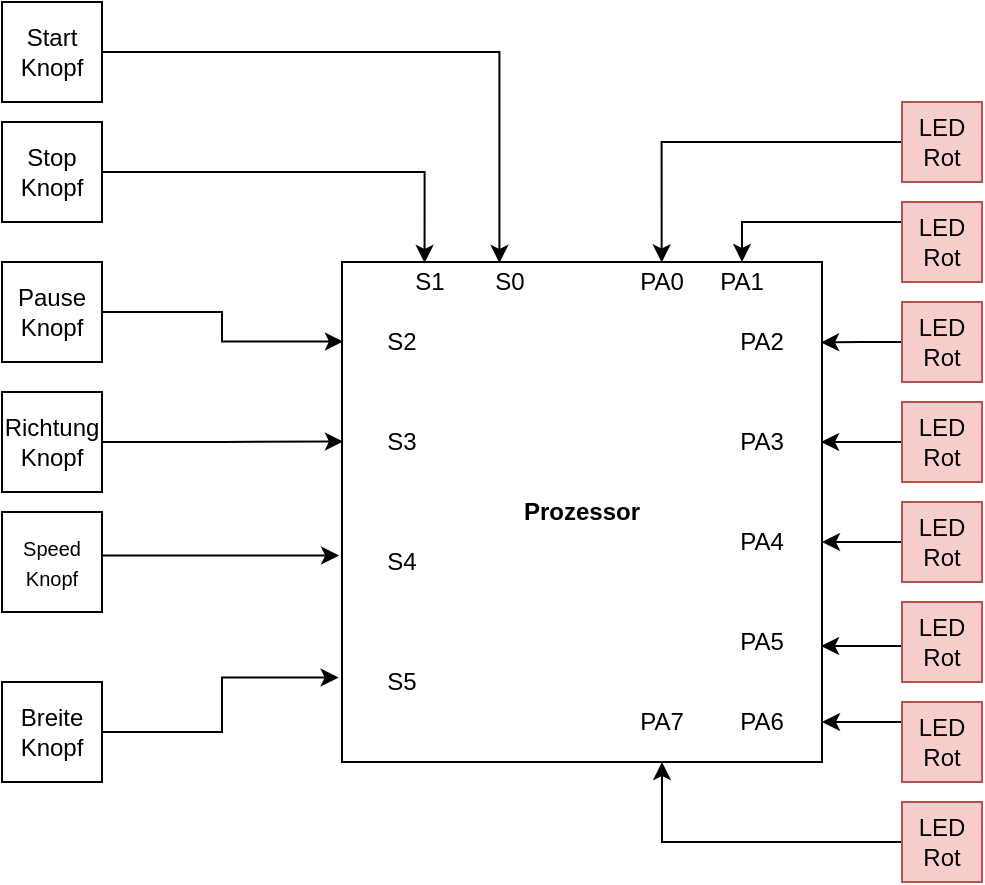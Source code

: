 <mxfile version="14.6.13" type="device" pages="2"><diagram id="KutM4JY5b0hidwkV_uqs" name="Page-1"><mxGraphModel dx="6384" dy="822" grid="1" gridSize="10" guides="1" tooltips="1" connect="1" arrows="1" fold="1" page="1" pageScale="1" pageWidth="827" pageHeight="1169" math="0" shadow="0"><root><mxCell id="0"/><mxCell id="1" parent="0"/><mxCell id="qyQSQYjlqdKTpk8VaKa--2" value="&lt;b&gt;Prozessor&lt;/b&gt;" style="rounded=0;whiteSpace=wrap;html=1;" parent="1" vertex="1"><mxGeometry x="-4670" y="160" width="240" height="250" as="geometry"/></mxCell><mxCell id="qyQSQYjlqdKTpk8VaKa--65" style="edgeStyle=orthogonalEdgeStyle;rounded=0;orthogonalLoop=1;jettySize=auto;html=1;exitX=0;exitY=0.5;exitDx=0;exitDy=0;entryX=0.666;entryY=0.001;entryDx=0;entryDy=0;entryPerimeter=0;" parent="1" source="qyQSQYjlqdKTpk8VaKa--8" target="qyQSQYjlqdKTpk8VaKa--2" edge="1"><mxGeometry relative="1" as="geometry"/></mxCell><mxCell id="qyQSQYjlqdKTpk8VaKa--8" value="LED Rot" style="whiteSpace=wrap;html=1;aspect=fixed;fillColor=#f8cecc;strokeColor=#b85450;" parent="1" vertex="1"><mxGeometry x="-4390" y="80" width="40" height="40" as="geometry"/></mxCell><mxCell id="qyQSQYjlqdKTpk8VaKa--66" style="edgeStyle=orthogonalEdgeStyle;rounded=0;orthogonalLoop=1;jettySize=auto;html=1;exitX=0;exitY=0.25;exitDx=0;exitDy=0;" parent="1" source="qyQSQYjlqdKTpk8VaKa--36" edge="1"><mxGeometry relative="1" as="geometry"><mxPoint x="-4470" y="160" as="targetPoint"/><Array as="points"><mxPoint x="-4470" y="140"/></Array></mxGeometry></mxCell><mxCell id="qyQSQYjlqdKTpk8VaKa--36" value="LED Rot" style="whiteSpace=wrap;html=1;aspect=fixed;fillColor=#f8cecc;strokeColor=#b85450;" parent="1" vertex="1"><mxGeometry x="-4390" y="130" width="40" height="40" as="geometry"/></mxCell><mxCell id="qyQSQYjlqdKTpk8VaKa--74" style="edgeStyle=orthogonalEdgeStyle;rounded=0;orthogonalLoop=1;jettySize=auto;html=1;exitX=0;exitY=0.5;exitDx=0;exitDy=0;entryX=0.998;entryY=0.161;entryDx=0;entryDy=0;entryPerimeter=0;" parent="1" source="qyQSQYjlqdKTpk8VaKa--37" target="qyQSQYjlqdKTpk8VaKa--2" edge="1"><mxGeometry relative="1" as="geometry"><mxPoint x="-4429" y="200" as="targetPoint"/></mxGeometry></mxCell><mxCell id="qyQSQYjlqdKTpk8VaKa--37" value="LED Rot" style="whiteSpace=wrap;html=1;aspect=fixed;fillColor=#f8cecc;strokeColor=#b85450;" parent="1" vertex="1"><mxGeometry x="-4390" y="180" width="40" height="40" as="geometry"/></mxCell><mxCell id="qyQSQYjlqdKTpk8VaKa--76" style="edgeStyle=orthogonalEdgeStyle;rounded=0;orthogonalLoop=1;jettySize=auto;html=1;exitX=0;exitY=0.5;exitDx=0;exitDy=0;entryX=0.998;entryY=0.36;entryDx=0;entryDy=0;entryPerimeter=0;" parent="1" source="qyQSQYjlqdKTpk8VaKa--38" target="qyQSQYjlqdKTpk8VaKa--2" edge="1"><mxGeometry relative="1" as="geometry"/></mxCell><mxCell id="qyQSQYjlqdKTpk8VaKa--38" value="LED Rot" style="whiteSpace=wrap;html=1;aspect=fixed;fillColor=#f8cecc;strokeColor=#b85450;" parent="1" vertex="1"><mxGeometry x="-4390" y="230" width="40" height="40" as="geometry"/></mxCell><mxCell id="qyQSQYjlqdKTpk8VaKa--85" style="edgeStyle=orthogonalEdgeStyle;rounded=0;orthogonalLoop=1;jettySize=auto;html=1;" parent="1" source="qyQSQYjlqdKTpk8VaKa--39" target="qyQSQYjlqdKTpk8VaKa--2" edge="1"><mxGeometry relative="1" as="geometry"><Array as="points"><mxPoint x="-4510" y="450"/></Array></mxGeometry></mxCell><mxCell id="qyQSQYjlqdKTpk8VaKa--39" value="LED Rot" style="whiteSpace=wrap;html=1;aspect=fixed;fillColor=#f8cecc;strokeColor=#b85450;" parent="1" vertex="1"><mxGeometry x="-4390" y="430" width="40" height="40" as="geometry"/></mxCell><mxCell id="qyQSQYjlqdKTpk8VaKa--81" value="" style="edgeStyle=orthogonalEdgeStyle;rounded=0;orthogonalLoop=1;jettySize=auto;html=1;" parent="1" source="qyQSQYjlqdKTpk8VaKa--40" target="qyQSQYjlqdKTpk8VaKa--2" edge="1"><mxGeometry relative="1" as="geometry"><Array as="points"><mxPoint x="-4410" y="390"/><mxPoint x="-4410" y="390"/></Array></mxGeometry></mxCell><mxCell id="qyQSQYjlqdKTpk8VaKa--40" value="LED Rot" style="whiteSpace=wrap;html=1;aspect=fixed;fillColor=#f8cecc;strokeColor=#b85450;" parent="1" vertex="1"><mxGeometry x="-4390" y="380" width="40" height="40" as="geometry"/></mxCell><mxCell id="qyQSQYjlqdKTpk8VaKa--80" style="edgeStyle=orthogonalEdgeStyle;rounded=0;orthogonalLoop=1;jettySize=auto;html=1;exitX=0;exitY=0.5;exitDx=0;exitDy=0;entryX=1;entryY=0.56;entryDx=0;entryDy=0;entryPerimeter=0;" parent="1" source="qyQSQYjlqdKTpk8VaKa--41" target="qyQSQYjlqdKTpk8VaKa--2" edge="1"><mxGeometry relative="1" as="geometry"/></mxCell><mxCell id="qyQSQYjlqdKTpk8VaKa--41" value="LED Rot" style="whiteSpace=wrap;html=1;aspect=fixed;fillColor=#f8cecc;strokeColor=#b85450;" parent="1" vertex="1"><mxGeometry x="-4390" y="280" width="40" height="40" as="geometry"/></mxCell><mxCell id="qyQSQYjlqdKTpk8VaKa--79" style="edgeStyle=orthogonalEdgeStyle;rounded=0;orthogonalLoop=1;jettySize=auto;html=1;exitX=0;exitY=0.5;exitDx=0;exitDy=0;entryX=0.998;entryY=0.768;entryDx=0;entryDy=0;entryPerimeter=0;" parent="1" source="qyQSQYjlqdKTpk8VaKa--42" target="qyQSQYjlqdKTpk8VaKa--2" edge="1"><mxGeometry relative="1" as="geometry"><Array as="points"><mxPoint x="-4390" y="352"/></Array></mxGeometry></mxCell><mxCell id="qyQSQYjlqdKTpk8VaKa--42" value="LED Rot" style="whiteSpace=wrap;html=1;aspect=fixed;fillColor=#f8cecc;strokeColor=#b85450;" parent="1" vertex="1"><mxGeometry x="-4390" y="330" width="40" height="40" as="geometry"/></mxCell><mxCell id="qyQSQYjlqdKTpk8VaKa--68" style="edgeStyle=orthogonalEdgeStyle;rounded=0;orthogonalLoop=1;jettySize=auto;html=1;exitX=1;exitY=0.5;exitDx=0;exitDy=0;entryX=0.002;entryY=0.159;entryDx=0;entryDy=0;entryPerimeter=0;" parent="1" source="qyQSQYjlqdKTpk8VaKa--45" target="qyQSQYjlqdKTpk8VaKa--2" edge="1"><mxGeometry relative="1" as="geometry"/></mxCell><mxCell id="qyQSQYjlqdKTpk8VaKa--45" value="Pause Knopf&lt;span style=&quot;color: rgba(0 , 0 , 0 , 0) ; font-family: monospace ; font-size: 0px&quot;&gt;%3CmxGraphModel%3E%3Croot%3E%3CmxCell%20id%3D%220%22%2F%3E%3CmxCell%20id%3D%221%22%20parent%3D%220%22%2F%3E%3CmxCell%20id%3D%222%22%20value%3D%22LED%20Rot%22%20style%3D%22whiteSpace%3Dwrap%3Bhtml%3D1%3Baspect%3Dfixed%3BfillColor%3D%23f8cecc%3BstrokeColor%3D%23b85450%3B%22%20vertex%3D%221%22%20parent%3D%221%22%3E%3CmxGeometry%20x%3D%22600%22%20y%3D%2280%22%20width%3D%2240%22%20height%3D%2240%22%20as%3D%22geometry%22%2F%3E%3C%2FmxCell%3E%3C%2Froot%3E%3C%2FmxGraphModel%3E&lt;/span&gt;&lt;span style=&quot;color: rgba(0 , 0 , 0 , 0) ; font-family: monospace ; font-size: 0px&quot;&gt;%3CmxGraphModel%3E%3Croot%3E%3CmxCell%20id%3D%220%22%2F%3E%3CmxCell%20id%3D%221%22%20parent%3D%220%22%2F%3E%3CmxCell%20id%3D%222%22%20value%3D%22LED%20Rot%22%20style%3D%22whiteSpace%3Dwrap%3Bhtml%3D1%3Baspect%3Dfixed%3BfillColor%3D%23f8cecc%3BstrokeColor%3D%23b85450%3B%22%20vertex%3D%221%22%20parent%3D%221%22%3E%3CmxGeometry%20x%3D%22600%22%20y%3D%2280%22%20width%3D%2240%22%20height%3D%2240%22%20as%3D%22geometry%22%2F%3E%3C%2FmxCell%3E%3C%2Froot%3E%3C%2FmxGraphModel%3E&lt;/span&gt;&lt;span style=&quot;color: rgba(0 , 0 , 0 , 0) ; font-family: monospace ; font-size: 0px&quot;&gt;%3CmxGraphModel%3E%3Croot%3E%3CmxCell%20id%3D%220%22%2F%3E%3CmxCell%20id%3D%221%22%20parent%3D%220%22%2F%3E%3CmxCell%20id%3D%222%22%20value%3D%22LED%20Rot%22%20style%3D%22whiteSpace%3Dwrap%3Bhtml%3D1%3Baspect%3Dfixed%3BfillColor%3D%23f8cecc%3BstrokeColor%3D%23b85450%3B%22%20vertex%3D%221%22%20parent%3D%221%22%3E%3CmxGeometry%20x%3D%22600%22%20y%3D%2280%22%20width%3D%2240%22%20height%3D%2240%22%20as%3D%22geometry%22%2F%3E%3C%2FmxCell%3E%3C%2Froot%3E%3C%2FmxGraphModel%3E&lt;/span&gt;" style="whiteSpace=wrap;html=1;aspect=fixed;" parent="1" vertex="1"><mxGeometry x="-4840" y="160" width="50" height="50" as="geometry"/></mxCell><mxCell id="qyQSQYjlqdKTpk8VaKa--67" style="edgeStyle=orthogonalEdgeStyle;rounded=0;orthogonalLoop=1;jettySize=auto;html=1;exitX=1;exitY=0.5;exitDx=0;exitDy=0;entryX=0.172;entryY=0.002;entryDx=0;entryDy=0;entryPerimeter=0;" parent="1" source="qyQSQYjlqdKTpk8VaKa--47" target="qyQSQYjlqdKTpk8VaKa--2" edge="1"><mxGeometry relative="1" as="geometry"><Array as="points"><mxPoint x="-4629" y="115"/></Array></mxGeometry></mxCell><mxCell id="qyQSQYjlqdKTpk8VaKa--47" value="Stop&lt;br&gt;Knopf&lt;span style=&quot;color: rgba(0 , 0 , 0 , 0) ; font-family: monospace ; font-size: 0px&quot;&gt;%3CmxGraphModel%3E%3Croot%3E%3CmxCell%20id%3D%220%22%2F%3E%3CmxCell%20id%3D%221%22%20parent%3D%220%22%2F%3E%3CmxCell%20id%3D%222%22%20value%3D%22LED%20Rot%22%20style%3D%22whiteSpace%3Dwrap%3Bhtml%3D1%3Baspect%3Dfixed%3BfillColor%3D%23f8cecc%3BstrokeColor%3D%23b85450%3B%22%20vertex%3D%221%22%20parent%3D%221%22%3E%3CmxGeometry%20x%3D%22600%22%20y%3D%2280%22%20width%3D%2240%22%20height%3D%2240%22%20as%3D%22geometry%22%2F%3E%3C%2FmxCell%3E%3C%2Froot%3E%3C%2FmxGraphModel%3E&lt;/span&gt;&lt;span style=&quot;color: rgba(0 , 0 , 0 , 0) ; font-family: monospace ; font-size: 0px&quot;&gt;%3CmxGraphModel%3E%3Croot%3E%3CmxCell%20id%3D%220%22%2F%3E%3CmxCell%20id%3D%221%22%20parent%3D%220%22%2F%3E%3CmxCell%20id%3D%222%22%20value%3D%22LED%20Rot%22%20style%3D%22whiteSpace%3Dwrap%3Bhtml%3D1%3Baspect%3Dfixed%3BfillColor%3D%23f8cecc%3BstrokeColor%3D%23b85450%3B%22%20vertex%3D%221%22%20parent%3D%221%22%3E%3CmxGeometry%20x%3D%22600%22%20y%3D%2280%22%20width%3D%2240%22%20height%3D%2240%22%20as%3D%22geometry%22%2F%3E%3C%2FmxCell%3E%3C%2Froot%3E%3C%2FmxGraphModel%3E&lt;/span&gt;&lt;span style=&quot;color: rgba(0 , 0 , 0 , 0) ; font-family: monospace ; font-size: 0px&quot;&gt;%3CmxGraphModel%3E%3Croot%3E%3CmxCell%20id%3D%220%22%2F%3E%3CmxCell%20id%3D%221%22%20parent%3D%220%22%2F%3E%3CmxCell%20id%3D%222%22%20value%3D%22LED%20Rot%22%20style%3D%22whiteSpace%3Dwrap%3Bhtml%3D1%3Baspect%3Dfixed%3BfillColor%3D%23f8cecc%3BstrokeColor%3D%23b85450%3B%22%20vertex%3D%221%22%20parent%3D%221%22%3E%3CmxGeometry%20x%3D%22600%22%20y%3D%2280%22%20width%3D%2240%22%20height%3D%2240%22%20as%3D%22geometry%22%2F%3E%3C%2FmxCell%3E%3C%2Froot%3E%3C%2FmxGraphModel%3E&lt;/span&gt;" style="whiteSpace=wrap;html=1;aspect=fixed;" parent="1" vertex="1"><mxGeometry x="-4840" y="90" width="50" height="50" as="geometry"/></mxCell><mxCell id="qyQSQYjlqdKTpk8VaKa--64" style="edgeStyle=orthogonalEdgeStyle;rounded=0;orthogonalLoop=1;jettySize=auto;html=1;exitX=1;exitY=0.5;exitDx=0;exitDy=0;entryX=0.328;entryY=0.002;entryDx=0;entryDy=0;entryPerimeter=0;" parent="1" source="qyQSQYjlqdKTpk8VaKa--48" target="qyQSQYjlqdKTpk8VaKa--2" edge="1"><mxGeometry relative="1" as="geometry"/></mxCell><mxCell id="qyQSQYjlqdKTpk8VaKa--48" value="Start&lt;br&gt;Knopf&lt;span style=&quot;color: rgba(0 , 0 , 0 , 0) ; font-family: monospace ; font-size: 0px&quot;&gt;%3CmxGraphModel%3E%3Croot%3E%3CmxCell%20id%3D%220%22%2F%3E%3CmxCell%20id%3D%221%22%20parent%3D%220%22%2F%3E%3CmxCell%20id%3D%222%22%20value%3D%22LED%20Rot%22%20style%3D%22whiteSpace%3Dwrap%3Bhtml%3D1%3Baspect%3Dfixed%3BfillColor%3D%23f8cecc%3BstrokeColor%3D%23b85450%3B%22%20vertex%3D%221%22%20parent%3D%221%22%3E%3CmxGeometry%20x%3D%22600%22%20y%3D%2280%22%20width%3D%2240%22%20height%3D%2240%22%20as%3D%22geometry%22%2F%3E%3C%2FmxCell%3E%3C%2Froot%3E%3C%2FmxGraphModel%3E&lt;/span&gt;&lt;span style=&quot;color: rgba(0 , 0 , 0 , 0) ; font-family: monospace ; font-size: 0px&quot;&gt;%3CmxGraphModel%3E%3Croot%3E%3CmxCell%20id%3D%220%22%2F%3E%3CmxCell%20id%3D%221%22%20parent%3D%220%22%2F%3E%3CmxCell%20id%3D%222%22%20value%3D%22LED%20Rot%22%20style%3D%22whiteSpace%3Dwrap%3Bhtml%3D1%3Baspect%3Dfixed%3BfillColor%3D%23f8cecc%3BstrokeColor%3D%23b85450%3B%22%20vertex%3D%221%22%20parent%3D%221%22%3E%3CmxGeometry%20x%3D%22600%22%20y%3D%2280%22%20width%3D%2240%22%20height%3D%2240%22%20as%3D%22geometry%22%2F%3E%3C%2FmxCell%3E%3C%2Froot%3E%3C%2FmxGraphModel%3E&lt;/span&gt;&lt;span style=&quot;color: rgba(0 , 0 , 0 , 0) ; font-family: monospace ; font-size: 0px&quot;&gt;%3CmxGraphModel%3E%3Croot%3E%3CmxCell%20id%3D%220%22%2F%3E%3CmxCell%20id%3D%221%22%20parent%3D%220%22%2F%3E%3CmxCell%20id%3D%222%22%20value%3D%22LED%20Rot%22%20style%3D%22whiteSpace%3Dwrap%3Bhtml%3D1%3Baspect%3Dfixed%3BfillColor%3D%23f8cecc%3BstrokeColor%3D%23b85450%3B%22%20vertex%3D%221%22%20parent%3D%221%22%3E%3CmxGeometry%20x%3D%22600%22%20y%3D%2280%22%20width%3D%2240%22%20height%3D%2240%22%20as%3D%22geometry%22%2F%3E%3C%2FmxCell%3E%3C%2Froot%3E%3C%2FmxGraphModel%3E&lt;/span&gt;" style="whiteSpace=wrap;html=1;aspect=fixed;" parent="1" vertex="1"><mxGeometry x="-4840" y="30" width="50" height="50" as="geometry"/></mxCell><mxCell id="qyQSQYjlqdKTpk8VaKa--69" style="edgeStyle=orthogonalEdgeStyle;rounded=0;orthogonalLoop=1;jettySize=auto;html=1;exitX=0.988;exitY=0.434;exitDx=0;exitDy=0;entryX=-0.006;entryY=0.587;entryDx=0;entryDy=0;entryPerimeter=0;exitPerimeter=0;" parent="1" source="qyQSQYjlqdKTpk8VaKa--49" target="qyQSQYjlqdKTpk8VaKa--2" edge="1"><mxGeometry relative="1" as="geometry"><mxPoint x="-4700" y="285" as="targetPoint"/><Array as="points"><mxPoint x="-4760" y="307"/><mxPoint x="-4760" y="307"/></Array></mxGeometry></mxCell><mxCell id="qyQSQYjlqdKTpk8VaKa--49" value="&lt;font size=&quot;1&quot;&gt;Speed&lt;br&gt;Knopf&lt;br&gt;&lt;/font&gt;" style="whiteSpace=wrap;html=1;aspect=fixed;" parent="1" vertex="1"><mxGeometry x="-4840" y="285" width="50" height="50" as="geometry"/></mxCell><mxCell id="qyQSQYjlqdKTpk8VaKa--50" value="Breite Knopf&lt;span style=&quot;color: rgba(0 , 0 , 0 , 0) ; font-family: monospace ; font-size: 0px&quot;&gt;%3CmxGraphModel%3E%3Croot%3E%3CmxCell%20id%3D%220%22%2F%3E%3CmxCell%20id%3D%221%22%20parent%3D%220%22%2F%3E%3CmxCell%20id%3D%222%22%20value%3D%22LED%20Rot%22%20style%3D%22whiteSpace%3Dwrap%3Bhtml%3D1%3Baspect%3Dfixed%3BfillColor%3D%23f8cecc%3BstrokeColor%3D%23b85450%3B%22%20vertex%3D%221%22%20parent%3D%221%22%3E%3CmxGeometry%20x%3D%22600%22%20y%3D%2280%22%20width%3D%2240%22%20height%3D%2240%22%20as%3D%22geometry%22%2F%3E%3C%2FmxCell%3E%3C%2Froot%3E%3C%2FmxGraphModel%3E&lt;/span&gt;&lt;span style=&quot;color: rgba(0 , 0 , 0 , 0) ; font-family: monospace ; font-size: 0px&quot;&gt;%3CmxGraphModel%3E%3Croot%3E%3CmxCell%20id%3D%220%22%2F%3E%3CmxCell%20id%3D%221%22%20parent%3D%220%22%2F%3E%3CmxCell%20id%3D%222%22%20value%3D%22LED%20Rot%22%20style%3D%22whiteSpace%3Dwrap%3Bhtml%3D1%3Baspect%3Dfixed%3BfillColor%3D%23f8cecc%3BstrokeColor%3D%23b85450%3B%22%20vertex%3D%221%22%20parent%3D%221%22%3E%3CmxGeometry%20x%3D%22600%22%20y%3D%2280%22%20width%3D%2240%22%20height%3D%2240%22%20as%3D%22geometry%22%2F%3E%3C%2FmxCell%3E%3C%2Froot%3E%3C%2FmxGraphModel%3E&lt;/span&gt;&lt;span style=&quot;color: rgba(0 , 0 , 0 , 0) ; font-family: monospace ; font-size: 0px&quot;&gt;%3CmxGraphModel%3E%3Croot%3E%3CmxCell%20id%3D%220%22%2F%3E%3CmxCell%20id%3D%221%22%20parent%3D%220%22%2F%3E%3CmxCell%20id%3D%222%22%20value%3D%22LED%20Rot%22%20style%3D%22whiteSpace%3Dwrap%3Bhtml%3D1%3Baspect%3Dfixed%3BfillColor%3D%23f8cecc%3BstrokeColor%3D%23b85450%3B%22%20vertex%3D%221%22%20parent%3D%221%22%3E%3CmxGeometry%20x%3D%22600%22%20y%3D%2280%22%20width%3D%2240%22%20height%3D%2240%22%20as%3D%22geometry%22%2F%3E%3C%2FmxCell%3E%3C%2Froot%3E%3C%2FmxGraphModel%3E&lt;/span&gt;" style="whiteSpace=wrap;html=1;aspect=fixed;" parent="1" vertex="1"><mxGeometry x="-4840" y="370" width="50" height="50" as="geometry"/></mxCell><mxCell id="qyQSQYjlqdKTpk8VaKa--86" value="PA0" style="text;html=1;strokeColor=none;fillColor=none;align=center;verticalAlign=middle;whiteSpace=wrap;rounded=0;" parent="1" vertex="1"><mxGeometry x="-4530" y="160" width="40" height="20" as="geometry"/></mxCell><mxCell id="qyQSQYjlqdKTpk8VaKa--87" value="PA1" style="text;html=1;strokeColor=none;fillColor=none;align=center;verticalAlign=middle;whiteSpace=wrap;rounded=0;" parent="1" vertex="1"><mxGeometry x="-4490" y="160" width="40" height="20" as="geometry"/></mxCell><mxCell id="qyQSQYjlqdKTpk8VaKa--88" value="PA2" style="text;html=1;strokeColor=none;fillColor=none;align=center;verticalAlign=middle;whiteSpace=wrap;rounded=0;" parent="1" vertex="1"><mxGeometry x="-4480" y="190" width="40" height="20" as="geometry"/></mxCell><mxCell id="qyQSQYjlqdKTpk8VaKa--89" value="PA3" style="text;html=1;strokeColor=none;fillColor=none;align=center;verticalAlign=middle;whiteSpace=wrap;rounded=0;" parent="1" vertex="1"><mxGeometry x="-4480" y="240" width="40" height="20" as="geometry"/></mxCell><mxCell id="qyQSQYjlqdKTpk8VaKa--90" value="PA4" style="text;html=1;strokeColor=none;fillColor=none;align=center;verticalAlign=middle;whiteSpace=wrap;rounded=0;" parent="1" vertex="1"><mxGeometry x="-4480" y="290" width="40" height="20" as="geometry"/></mxCell><mxCell id="qyQSQYjlqdKTpk8VaKa--91" value="PA5" style="text;html=1;strokeColor=none;fillColor=none;align=center;verticalAlign=middle;whiteSpace=wrap;rounded=0;" parent="1" vertex="1"><mxGeometry x="-4480" y="340" width="40" height="20" as="geometry"/></mxCell><mxCell id="qyQSQYjlqdKTpk8VaKa--92" value="PA6" style="text;html=1;strokeColor=none;fillColor=none;align=center;verticalAlign=middle;whiteSpace=wrap;rounded=0;" parent="1" vertex="1"><mxGeometry x="-4480" y="380" width="40" height="20" as="geometry"/></mxCell><mxCell id="qyQSQYjlqdKTpk8VaKa--93" value="PA7" style="text;html=1;strokeColor=none;fillColor=none;align=center;verticalAlign=middle;whiteSpace=wrap;rounded=0;" parent="1" vertex="1"><mxGeometry x="-4530" y="380" width="40" height="20" as="geometry"/></mxCell><mxCell id="qyQSQYjlqdKTpk8VaKa--96" value="S1" style="text;html=1;strokeColor=none;fillColor=none;align=center;verticalAlign=middle;whiteSpace=wrap;rounded=0;" parent="1" vertex="1"><mxGeometry x="-4646" y="160" width="40" height="20" as="geometry"/></mxCell><mxCell id="qyQSQYjlqdKTpk8VaKa--97" value="S0" style="text;html=1;strokeColor=none;fillColor=none;align=center;verticalAlign=middle;whiteSpace=wrap;rounded=0;" parent="1" vertex="1"><mxGeometry x="-4606" y="160" width="40" height="20" as="geometry"/></mxCell><mxCell id="qyQSQYjlqdKTpk8VaKa--98" value="S4" style="text;html=1;strokeColor=none;fillColor=none;align=center;verticalAlign=middle;whiteSpace=wrap;rounded=0;" parent="1" vertex="1"><mxGeometry x="-4660" y="300" width="40" height="20" as="geometry"/></mxCell><mxCell id="qyQSQYjlqdKTpk8VaKa--99" value="S2" style="text;html=1;strokeColor=none;fillColor=none;align=center;verticalAlign=middle;whiteSpace=wrap;rounded=0;" parent="1" vertex="1"><mxGeometry x="-4660" y="190" width="40" height="20" as="geometry"/></mxCell><mxCell id="qyQSQYjlqdKTpk8VaKa--100" value="S5" style="text;html=1;strokeColor=none;fillColor=none;align=center;verticalAlign=middle;whiteSpace=wrap;rounded=0;" parent="1" vertex="1"><mxGeometry x="-4660" y="360" width="40" height="20" as="geometry"/></mxCell><mxCell id="vDDrLSyC25AevO9F7cxK-2" style="edgeStyle=orthogonalEdgeStyle;rounded=0;orthogonalLoop=1;jettySize=auto;html=1;exitX=1;exitY=0.5;exitDx=0;exitDy=0;entryX=0.002;entryY=0.159;entryDx=0;entryDy=0;entryPerimeter=0;" edge="1" parent="1" source="vDDrLSyC25AevO9F7cxK-3"><mxGeometry relative="1" as="geometry"><mxPoint x="-4669.52" y="249.75" as="targetPoint"/></mxGeometry></mxCell><mxCell id="vDDrLSyC25AevO9F7cxK-3" value="Richtung Knopf" style="whiteSpace=wrap;html=1;aspect=fixed;" vertex="1" parent="1"><mxGeometry x="-4840" y="225" width="50" height="50" as="geometry"/></mxCell><mxCell id="vDDrLSyC25AevO9F7cxK-4" value="S3" style="text;html=1;strokeColor=none;fillColor=none;align=center;verticalAlign=middle;whiteSpace=wrap;rounded=0;" vertex="1" parent="1"><mxGeometry x="-4660" y="240" width="40" height="20" as="geometry"/></mxCell><mxCell id="vDDrLSyC25AevO9F7cxK-6" style="edgeStyle=orthogonalEdgeStyle;rounded=0;orthogonalLoop=1;jettySize=auto;html=1;exitX=1;exitY=0.5;exitDx=0;exitDy=0;entryX=-0.007;entryY=0.831;entryDx=0;entryDy=0;entryPerimeter=0;" edge="1" parent="1" source="qyQSQYjlqdKTpk8VaKa--50" target="qyQSQYjlqdKTpk8VaKa--2"><mxGeometry relative="1" as="geometry"><mxPoint x="-4790" y="365" as="sourcePoint"/><mxPoint x="-4671.68" y="367.75" as="targetPoint"/><Array as="points"><mxPoint x="-4730" y="395"/><mxPoint x="-4730" y="368"/></Array></mxGeometry></mxCell></root></mxGraphModel></diagram><diagram id="QOIj54VJwSiJSNE3_Dy8" name="Page-2"><mxGraphModel dx="11522" dy="1612" grid="1" gridSize="10" guides="1" tooltips="1" connect="1" arrows="1" fold="1" page="1" pageScale="1" pageWidth="850" pageHeight="1100" math="0" shadow="0"><root><mxCell id="CiskkUAq_dknBOdLDlVw-0"/><mxCell id="CiskkUAq_dknBOdLDlVw-1" parent="CiskkUAq_dknBOdLDlVw-0"/><mxCell id="CiskkUAq_dknBOdLDlVw-2" value="&lt;b&gt;Prozessor&lt;/b&gt;" style="rounded=0;whiteSpace=wrap;html=1;" parent="CiskkUAq_dknBOdLDlVw-1" vertex="1"><mxGeometry x="-4670" y="160" width="240" height="250" as="geometry"/></mxCell><mxCell id="CiskkUAq_dknBOdLDlVw-3" style="edgeStyle=orthogonalEdgeStyle;rounded=0;orthogonalLoop=1;jettySize=auto;html=1;exitX=0;exitY=0.5;exitDx=0;exitDy=0;entryX=0.666;entryY=0.001;entryDx=0;entryDy=0;entryPerimeter=0;" parent="CiskkUAq_dknBOdLDlVw-1" source="CiskkUAq_dknBOdLDlVw-4" target="CiskkUAq_dknBOdLDlVw-2" edge="1"><mxGeometry relative="1" as="geometry"/></mxCell><mxCell id="CiskkUAq_dknBOdLDlVw-4" value="LED Rot" style="whiteSpace=wrap;html=1;aspect=fixed;fillColor=#f8cecc;strokeColor=#b85450;" parent="CiskkUAq_dknBOdLDlVw-1" vertex="1"><mxGeometry x="-4390" y="80" width="40" height="40" as="geometry"/></mxCell><mxCell id="CiskkUAq_dknBOdLDlVw-5" style="edgeStyle=orthogonalEdgeStyle;rounded=0;orthogonalLoop=1;jettySize=auto;html=1;exitX=0;exitY=0.25;exitDx=0;exitDy=0;" parent="CiskkUAq_dknBOdLDlVw-1" source="CiskkUAq_dknBOdLDlVw-6" edge="1"><mxGeometry relative="1" as="geometry"><mxPoint x="-4470" y="160" as="targetPoint"/><Array as="points"><mxPoint x="-4470" y="140"/></Array></mxGeometry></mxCell><mxCell id="CiskkUAq_dknBOdLDlVw-6" value="LED Rot" style="whiteSpace=wrap;html=1;aspect=fixed;fillColor=#f8cecc;strokeColor=#b85450;" parent="CiskkUAq_dknBOdLDlVw-1" vertex="1"><mxGeometry x="-4390" y="130" width="40" height="40" as="geometry"/></mxCell><mxCell id="CiskkUAq_dknBOdLDlVw-7" style="edgeStyle=orthogonalEdgeStyle;rounded=0;orthogonalLoop=1;jettySize=auto;html=1;exitX=0;exitY=0.5;exitDx=0;exitDy=0;entryX=0.998;entryY=0.161;entryDx=0;entryDy=0;entryPerimeter=0;" parent="CiskkUAq_dknBOdLDlVw-1" source="CiskkUAq_dknBOdLDlVw-8" target="CiskkUAq_dknBOdLDlVw-2" edge="1"><mxGeometry relative="1" as="geometry"><mxPoint x="-4429" y="200" as="targetPoint"/></mxGeometry></mxCell><mxCell id="CiskkUAq_dknBOdLDlVw-8" value="LED Rot" style="whiteSpace=wrap;html=1;aspect=fixed;fillColor=#f8cecc;strokeColor=#b85450;" parent="CiskkUAq_dknBOdLDlVw-1" vertex="1"><mxGeometry x="-4390" y="180" width="40" height="40" as="geometry"/></mxCell><mxCell id="CiskkUAq_dknBOdLDlVw-9" style="edgeStyle=orthogonalEdgeStyle;rounded=0;orthogonalLoop=1;jettySize=auto;html=1;exitX=0;exitY=0.5;exitDx=0;exitDy=0;entryX=0.998;entryY=0.36;entryDx=0;entryDy=0;entryPerimeter=0;" parent="CiskkUAq_dknBOdLDlVw-1" source="CiskkUAq_dknBOdLDlVw-10" target="CiskkUAq_dknBOdLDlVw-2" edge="1"><mxGeometry relative="1" as="geometry"/></mxCell><mxCell id="CiskkUAq_dknBOdLDlVw-10" value="LED Rot" style="whiteSpace=wrap;html=1;aspect=fixed;fillColor=#f8cecc;strokeColor=#b85450;" parent="CiskkUAq_dknBOdLDlVw-1" vertex="1"><mxGeometry x="-4390" y="230" width="40" height="40" as="geometry"/></mxCell><mxCell id="CiskkUAq_dknBOdLDlVw-11" style="edgeStyle=orthogonalEdgeStyle;rounded=0;orthogonalLoop=1;jettySize=auto;html=1;" parent="CiskkUAq_dknBOdLDlVw-1" source="CiskkUAq_dknBOdLDlVw-12" target="CiskkUAq_dknBOdLDlVw-2" edge="1"><mxGeometry relative="1" as="geometry"><Array as="points"><mxPoint x="-4510" y="450"/></Array></mxGeometry></mxCell><mxCell id="CiskkUAq_dknBOdLDlVw-12" value="LED Rot" style="whiteSpace=wrap;html=1;aspect=fixed;fillColor=#f8cecc;strokeColor=#b85450;" parent="CiskkUAq_dknBOdLDlVw-1" vertex="1"><mxGeometry x="-4390" y="430" width="40" height="40" as="geometry"/></mxCell><mxCell id="CiskkUAq_dknBOdLDlVw-13" value="" style="edgeStyle=orthogonalEdgeStyle;rounded=0;orthogonalLoop=1;jettySize=auto;html=1;" parent="CiskkUAq_dknBOdLDlVw-1" source="CiskkUAq_dknBOdLDlVw-14" target="CiskkUAq_dknBOdLDlVw-2" edge="1"><mxGeometry relative="1" as="geometry"><Array as="points"><mxPoint x="-4410" y="390"/><mxPoint x="-4410" y="390"/></Array></mxGeometry></mxCell><mxCell id="CiskkUAq_dknBOdLDlVw-14" value="LED Rot" style="whiteSpace=wrap;html=1;aspect=fixed;fillColor=#f8cecc;strokeColor=#b85450;" parent="CiskkUAq_dknBOdLDlVw-1" vertex="1"><mxGeometry x="-4390" y="380" width="40" height="40" as="geometry"/></mxCell><mxCell id="CiskkUAq_dknBOdLDlVw-15" style="edgeStyle=orthogonalEdgeStyle;rounded=0;orthogonalLoop=1;jettySize=auto;html=1;exitX=0;exitY=0.5;exitDx=0;exitDy=0;entryX=1;entryY=0.56;entryDx=0;entryDy=0;entryPerimeter=0;" parent="CiskkUAq_dknBOdLDlVw-1" source="CiskkUAq_dknBOdLDlVw-16" target="CiskkUAq_dknBOdLDlVw-2" edge="1"><mxGeometry relative="1" as="geometry"/></mxCell><mxCell id="CiskkUAq_dknBOdLDlVw-16" value="LED Rot" style="whiteSpace=wrap;html=1;aspect=fixed;fillColor=#f8cecc;strokeColor=#b85450;" parent="CiskkUAq_dknBOdLDlVw-1" vertex="1"><mxGeometry x="-4390" y="280" width="40" height="40" as="geometry"/></mxCell><mxCell id="CiskkUAq_dknBOdLDlVw-17" style="edgeStyle=orthogonalEdgeStyle;rounded=0;orthogonalLoop=1;jettySize=auto;html=1;exitX=0;exitY=0.5;exitDx=0;exitDy=0;entryX=0.998;entryY=0.768;entryDx=0;entryDy=0;entryPerimeter=0;" parent="CiskkUAq_dknBOdLDlVw-1" source="CiskkUAq_dknBOdLDlVw-18" target="CiskkUAq_dknBOdLDlVw-2" edge="1"><mxGeometry relative="1" as="geometry"><Array as="points"><mxPoint x="-4390" y="352"/></Array></mxGeometry></mxCell><mxCell id="CiskkUAq_dknBOdLDlVw-18" value="LED Rot" style="whiteSpace=wrap;html=1;aspect=fixed;fillColor=#f8cecc;strokeColor=#b85450;" parent="CiskkUAq_dknBOdLDlVw-1" vertex="1"><mxGeometry x="-4390" y="330" width="40" height="40" as="geometry"/></mxCell><mxCell id="CiskkUAq_dknBOdLDlVw-19" style="edgeStyle=orthogonalEdgeStyle;rounded=0;orthogonalLoop=1;jettySize=auto;html=1;exitX=1;exitY=0.5;exitDx=0;exitDy=0;entryX=0.002;entryY=0.159;entryDx=0;entryDy=0;entryPerimeter=0;" parent="CiskkUAq_dknBOdLDlVw-1" source="CiskkUAq_dknBOdLDlVw-20" target="CiskkUAq_dknBOdLDlVw-2" edge="1"><mxGeometry relative="1" as="geometry"/></mxCell><mxCell id="CiskkUAq_dknBOdLDlVw-20" value="Pause Button&lt;span style=&quot;color: rgba(0 , 0 , 0 , 0) ; font-family: monospace ; font-size: 0px&quot;&gt;%3CmxGraphModel%3E%3Croot%3E%3CmxCell%20id%3D%220%22%2F%3E%3CmxCell%20id%3D%221%22%20parent%3D%220%22%2F%3E%3CmxCell%20id%3D%222%22%20value%3D%22LED%20Rot%22%20style%3D%22whiteSpace%3Dwrap%3Bhtml%3D1%3Baspect%3Dfixed%3BfillColor%3D%23f8cecc%3BstrokeColor%3D%23b85450%3B%22%20vertex%3D%221%22%20parent%3D%221%22%3E%3CmxGeometry%20x%3D%22600%22%20y%3D%2280%22%20width%3D%2240%22%20height%3D%2240%22%20as%3D%22geometry%22%2F%3E%3C%2FmxCell%3E%3C%2Froot%3E%3C%2FmxGraphModel%3E&lt;/span&gt;&lt;span style=&quot;color: rgba(0 , 0 , 0 , 0) ; font-family: monospace ; font-size: 0px&quot;&gt;%3CmxGraphModel%3E%3Croot%3E%3CmxCell%20id%3D%220%22%2F%3E%3CmxCell%20id%3D%221%22%20parent%3D%220%22%2F%3E%3CmxCell%20id%3D%222%22%20value%3D%22LED%20Rot%22%20style%3D%22whiteSpace%3Dwrap%3Bhtml%3D1%3Baspect%3Dfixed%3BfillColor%3D%23f8cecc%3BstrokeColor%3D%23b85450%3B%22%20vertex%3D%221%22%20parent%3D%221%22%3E%3CmxGeometry%20x%3D%22600%22%20y%3D%2280%22%20width%3D%2240%22%20height%3D%2240%22%20as%3D%22geometry%22%2F%3E%3C%2FmxCell%3E%3C%2Froot%3E%3C%2FmxGraphModel%3E&lt;/span&gt;&lt;span style=&quot;color: rgba(0 , 0 , 0 , 0) ; font-family: monospace ; font-size: 0px&quot;&gt;%3CmxGraphModel%3E%3Croot%3E%3CmxCell%20id%3D%220%22%2F%3E%3CmxCell%20id%3D%221%22%20parent%3D%220%22%2F%3E%3CmxCell%20id%3D%222%22%20value%3D%22LED%20Rot%22%20style%3D%22whiteSpace%3Dwrap%3Bhtml%3D1%3Baspect%3Dfixed%3BfillColor%3D%23f8cecc%3BstrokeColor%3D%23b85450%3B%22%20vertex%3D%221%22%20parent%3D%221%22%3E%3CmxGeometry%20x%3D%22600%22%20y%3D%2280%22%20width%3D%2240%22%20height%3D%2240%22%20as%3D%22geometry%22%2F%3E%3C%2FmxCell%3E%3C%2Froot%3E%3C%2FmxGraphModel%3E&lt;/span&gt;" style="whiteSpace=wrap;html=1;aspect=fixed;" parent="CiskkUAq_dknBOdLDlVw-1" vertex="1"><mxGeometry x="-4830" y="180" width="40" height="40" as="geometry"/></mxCell><mxCell id="CiskkUAq_dknBOdLDlVw-21" style="edgeStyle=orthogonalEdgeStyle;rounded=0;orthogonalLoop=1;jettySize=auto;html=1;exitX=1;exitY=0.5;exitDx=0;exitDy=0;entryX=0.172;entryY=0.002;entryDx=0;entryDy=0;entryPerimeter=0;" parent="CiskkUAq_dknBOdLDlVw-1" source="CiskkUAq_dknBOdLDlVw-22" target="CiskkUAq_dknBOdLDlVw-2" edge="1"><mxGeometry relative="1" as="geometry"><Array as="points"><mxPoint x="-4790" y="140"/><mxPoint x="-4629" y="140"/></Array></mxGeometry></mxCell><mxCell id="CiskkUAq_dknBOdLDlVw-22" value="Stop&lt;br&gt;Button&lt;span style=&quot;color: rgba(0 , 0 , 0 , 0) ; font-family: monospace ; font-size: 0px&quot;&gt;%3CmxGraphModel%3E%3Croot%3E%3CmxCell%20id%3D%220%22%2F%3E%3CmxCell%20id%3D%221%22%20parent%3D%220%22%2F%3E%3CmxCell%20id%3D%222%22%20value%3D%22LED%20Rot%22%20style%3D%22whiteSpace%3Dwrap%3Bhtml%3D1%3Baspect%3Dfixed%3BfillColor%3D%23f8cecc%3BstrokeColor%3D%23b85450%3B%22%20vertex%3D%221%22%20parent%3D%221%22%3E%3CmxGeometry%20x%3D%22600%22%20y%3D%2280%22%20width%3D%2240%22%20height%3D%2240%22%20as%3D%22geometry%22%2F%3E%3C%2FmxCell%3E%3C%2Froot%3E%3C%2FmxGraphModel%3E&lt;/span&gt;&lt;span style=&quot;color: rgba(0 , 0 , 0 , 0) ; font-family: monospace ; font-size: 0px&quot;&gt;%3CmxGraphModel%3E%3Croot%3E%3CmxCell%20id%3D%220%22%2F%3E%3CmxCell%20id%3D%221%22%20parent%3D%220%22%2F%3E%3CmxCell%20id%3D%222%22%20value%3D%22LED%20Rot%22%20style%3D%22whiteSpace%3Dwrap%3Bhtml%3D1%3Baspect%3Dfixed%3BfillColor%3D%23f8cecc%3BstrokeColor%3D%23b85450%3B%22%20vertex%3D%221%22%20parent%3D%221%22%3E%3CmxGeometry%20x%3D%22600%22%20y%3D%2280%22%20width%3D%2240%22%20height%3D%2240%22%20as%3D%22geometry%22%2F%3E%3C%2FmxCell%3E%3C%2Froot%3E%3C%2FmxGraphModel%3E&lt;/span&gt;&lt;span style=&quot;color: rgba(0 , 0 , 0 , 0) ; font-family: monospace ; font-size: 0px&quot;&gt;%3CmxGraphModel%3E%3Croot%3E%3CmxCell%20id%3D%220%22%2F%3E%3CmxCell%20id%3D%221%22%20parent%3D%220%22%2F%3E%3CmxCell%20id%3D%222%22%20value%3D%22LED%20Rot%22%20style%3D%22whiteSpace%3Dwrap%3Bhtml%3D1%3Baspect%3Dfixed%3BfillColor%3D%23f8cecc%3BstrokeColor%3D%23b85450%3B%22%20vertex%3D%221%22%20parent%3D%221%22%3E%3CmxGeometry%20x%3D%22600%22%20y%3D%2280%22%20width%3D%2240%22%20height%3D%2240%22%20as%3D%22geometry%22%2F%3E%3C%2FmxCell%3E%3C%2Froot%3E%3C%2FmxGraphModel%3E&lt;/span&gt;" style="whiteSpace=wrap;html=1;aspect=fixed;" parent="CiskkUAq_dknBOdLDlVw-1" vertex="1"><mxGeometry x="-4830" y="130" width="40" height="40" as="geometry"/></mxCell><mxCell id="CiskkUAq_dknBOdLDlVw-23" style="edgeStyle=orthogonalEdgeStyle;rounded=0;orthogonalLoop=1;jettySize=auto;html=1;exitX=1;exitY=0.5;exitDx=0;exitDy=0;entryX=0.328;entryY=0.002;entryDx=0;entryDy=0;entryPerimeter=0;" parent="CiskkUAq_dknBOdLDlVw-1" source="CiskkUAq_dknBOdLDlVw-24" target="CiskkUAq_dknBOdLDlVw-2" edge="1"><mxGeometry relative="1" as="geometry"/></mxCell><mxCell id="CiskkUAq_dknBOdLDlVw-24" value="Start&lt;br&gt;Button&lt;span style=&quot;color: rgba(0 , 0 , 0 , 0) ; font-family: monospace ; font-size: 0px&quot;&gt;%3CmxGraphModel%3E%3Croot%3E%3CmxCell%20id%3D%220%22%2F%3E%3CmxCell%20id%3D%221%22%20parent%3D%220%22%2F%3E%3CmxCell%20id%3D%222%22%20value%3D%22LED%20Rot%22%20style%3D%22whiteSpace%3Dwrap%3Bhtml%3D1%3Baspect%3Dfixed%3BfillColor%3D%23f8cecc%3BstrokeColor%3D%23b85450%3B%22%20vertex%3D%221%22%20parent%3D%221%22%3E%3CmxGeometry%20x%3D%22600%22%20y%3D%2280%22%20width%3D%2240%22%20height%3D%2240%22%20as%3D%22geometry%22%2F%3E%3C%2FmxCell%3E%3C%2Froot%3E%3C%2FmxGraphModel%3E&lt;/span&gt;&lt;span style=&quot;color: rgba(0 , 0 , 0 , 0) ; font-family: monospace ; font-size: 0px&quot;&gt;%3CmxGraphModel%3E%3Croot%3E%3CmxCell%20id%3D%220%22%2F%3E%3CmxCell%20id%3D%221%22%20parent%3D%220%22%2F%3E%3CmxCell%20id%3D%222%22%20value%3D%22LED%20Rot%22%20style%3D%22whiteSpace%3Dwrap%3Bhtml%3D1%3Baspect%3Dfixed%3BfillColor%3D%23f8cecc%3BstrokeColor%3D%23b85450%3B%22%20vertex%3D%221%22%20parent%3D%221%22%3E%3CmxGeometry%20x%3D%22600%22%20y%3D%2280%22%20width%3D%2240%22%20height%3D%2240%22%20as%3D%22geometry%22%2F%3E%3C%2FmxCell%3E%3C%2Froot%3E%3C%2FmxGraphModel%3E&lt;/span&gt;&lt;span style=&quot;color: rgba(0 , 0 , 0 , 0) ; font-family: monospace ; font-size: 0px&quot;&gt;%3CmxGraphModel%3E%3Croot%3E%3CmxCell%20id%3D%220%22%2F%3E%3CmxCell%20id%3D%221%22%20parent%3D%220%22%2F%3E%3CmxCell%20id%3D%222%22%20value%3D%22LED%20Rot%22%20style%3D%22whiteSpace%3Dwrap%3Bhtml%3D1%3Baspect%3Dfixed%3BfillColor%3D%23f8cecc%3BstrokeColor%3D%23b85450%3B%22%20vertex%3D%221%22%20parent%3D%221%22%3E%3CmxGeometry%20x%3D%22600%22%20y%3D%2280%22%20width%3D%2240%22%20height%3D%2240%22%20as%3D%22geometry%22%2F%3E%3C%2FmxCell%3E%3C%2Froot%3E%3C%2FmxGraphModel%3E&lt;/span&gt;" style="whiteSpace=wrap;html=1;aspect=fixed;" parent="CiskkUAq_dknBOdLDlVw-1" vertex="1"><mxGeometry x="-4830" y="80" width="40" height="40" as="geometry"/></mxCell><mxCell id="CiskkUAq_dknBOdLDlVw-25" style="edgeStyle=orthogonalEdgeStyle;rounded=0;orthogonalLoop=1;jettySize=auto;html=1;exitX=1;exitY=0.75;exitDx=0;exitDy=0;entryX=0.001;entryY=0.402;entryDx=0;entryDy=0;entryPerimeter=0;" parent="CiskkUAq_dknBOdLDlVw-1" source="CiskkUAq_dknBOdLDlVw-26" target="CiskkUAq_dknBOdLDlVw-2" edge="1"><mxGeometry relative="1" as="geometry"/></mxCell><mxCell id="CiskkUAq_dknBOdLDlVw-26" value="&lt;font style=&quot;font-size: 9px&quot;&gt;Richtung&lt;br&gt;Button&lt;br&gt;&amp;nbsp;&lt;span style=&quot;color: rgba(0 , 0 , 0 , 0) ; font-family: monospace&quot;&gt;%3CmxGraphModel%3E%3Croot%3E%3CmxCell%20id%3D%220%22%2F%3E%3CmxCell%20id%3D%221%22%20parent%3D%220%22%2F%3E%3CmxCell%20id%3D%222%22%20value%3D%22LED%20Rot%22%20style%3D%22whiteSpace%3Dwrap%3Bhtml%3D1%3Baspect%3Dfixed%3BfillColor%3D%23f8cecc%3BstrokeColor%3D%23b85450%3B%22%20vertex%3D%221%22%20parent%3D%221%22%3E%3CmxGeometry%20x%3D%22600%22%20y%3D%2280%22%20width%3D%2240%22%20height%3D%2240%22%20as%3D%22geometry%22%2F%3E%3C%2FmxCell%3E%3C%2Froot%3E%3C%2FmxGraphModel%3E&lt;/span&gt;&lt;span style=&quot;color: rgba(0 , 0 , 0 , 0) ; font-family: monospace&quot;&gt;%3CmxGraphModel%3E%3Croot%3E%3CmxCell%20id%3D%220%22%2F%3E%3CmxCell%20id%3D%221%22%20parent%3D%220%22%2F%3E%3CmxCell%20id%3D%222%22%20value%3D%22LED%20Rot%22%20style%3D%22whiteSpace%3Dwrap%3Bhtml%3D1%3Baspect%3Dfixed%3BfillColor%3D%23f8cecc%3BstrokeColor%3D%23b85450%3B%22%20vertex%3D%221%22%20parent%3D%221%22%3E%3CmxGeometry%20x%3D%22600%22%20y%3D%2280%22%20width%3D%2240%22%20height%3D%2240%22%20as%3D%22geometry%22%2F%3E%3C%2FmxCell%3E%3C%2Froot%3E%3C%2FmxGraphModel%3E&lt;/span&gt;&lt;span style=&quot;color: rgba(0 , 0 , 0 , 0) ; font-family: monospace&quot;&gt;%3CmxGraphModel%3E%3Croot%3E%3CmxCell%20id%3D%220%22%2F%3E%3CmxCell%20id%3D%221%22%20parent%3D%220%22%2F%3E%3CmxCell%20id%3D%222%22%20value%3D%22LED%20Rot%22%20style%3D%22whiteSpace%3Dwrap%3Bhtml%3D1%3Baspect%3Dfixed%3BfillColor%3D%23f8cecc%3BstrokeColor%3D%23b85450%3B%22%20vertex%3D%221%22%20parent%3D%221%22%3E%3CmxGeometry%20x%3D%22600%22%20y%3D%2280%22%20width%3D%2240%22%20height%3D%2240%22%20as%3D%22geometry%22%2F%3E%3C%2FmxCell%3E%3C%2Froot%3E%3C%2FmxGraphModel%3E&lt;/span&gt;&lt;/font&gt;" style="whiteSpace=wrap;html=1;aspect=fixed;" parent="CiskkUAq_dknBOdLDlVw-1" vertex="1"><mxGeometry x="-4830" y="230" width="40" height="40" as="geometry"/></mxCell><mxCell id="CiskkUAq_dknBOdLDlVw-27" style="edgeStyle=orthogonalEdgeStyle;rounded=0;orthogonalLoop=1;jettySize=auto;html=1;exitX=1;exitY=0.5;exitDx=0;exitDy=0;entryX=0.001;entryY=0.558;entryDx=0;entryDy=0;entryPerimeter=0;" parent="CiskkUAq_dknBOdLDlVw-1" source="CiskkUAq_dknBOdLDlVw-28" target="CiskkUAq_dknBOdLDlVw-2" edge="1"><mxGeometry relative="1" as="geometry"/></mxCell><mxCell id="CiskkUAq_dknBOdLDlVw-28" value="Breite Button&lt;span style=&quot;color: rgba(0 , 0 , 0 , 0) ; font-family: monospace ; font-size: 0px&quot;&gt;%3CmxGraphModel%3E%3Croot%3E%3CmxCell%20id%3D%220%22%2F%3E%3CmxCell%20id%3D%221%22%20parent%3D%220%22%2F%3E%3CmxCell%20id%3D%222%22%20value%3D%22LED%20Rot%22%20style%3D%22whiteSpace%3Dwrap%3Bhtml%3D1%3Baspect%3Dfixed%3BfillColor%3D%23f8cecc%3BstrokeColor%3D%23b85450%3B%22%20vertex%3D%221%22%20parent%3D%221%22%3E%3CmxGeometry%20x%3D%22600%22%20y%3D%2280%22%20width%3D%2240%22%20height%3D%2240%22%20as%3D%22geometry%22%2F%3E%3C%2FmxCell%3E%3C%2Froot%3E%3C%2FmxGraphModel%3E&lt;/span&gt;&lt;span style=&quot;color: rgba(0 , 0 , 0 , 0) ; font-family: monospace ; font-size: 0px&quot;&gt;%3CmxGraphModel%3E%3Croot%3E%3CmxCell%20id%3D%220%22%2F%3E%3CmxCell%20id%3D%221%22%20parent%3D%220%22%2F%3E%3CmxCell%20id%3D%222%22%20value%3D%22LED%20Rot%22%20style%3D%22whiteSpace%3Dwrap%3Bhtml%3D1%3Baspect%3Dfixed%3BfillColor%3D%23f8cecc%3BstrokeColor%3D%23b85450%3B%22%20vertex%3D%221%22%20parent%3D%221%22%3E%3CmxGeometry%20x%3D%22600%22%20y%3D%2280%22%20width%3D%2240%22%20height%3D%2240%22%20as%3D%22geometry%22%2F%3E%3C%2FmxCell%3E%3C%2Froot%3E%3C%2FmxGraphModel%3E&lt;/span&gt;&lt;span style=&quot;color: rgba(0 , 0 , 0 , 0) ; font-family: monospace ; font-size: 0px&quot;&gt;%3CmxGraphModel%3E%3Croot%3E%3CmxCell%20id%3D%220%22%2F%3E%3CmxCell%20id%3D%221%22%20parent%3D%220%22%2F%3E%3CmxCell%20id%3D%222%22%20value%3D%22LED%20Rot%22%20style%3D%22whiteSpace%3Dwrap%3Bhtml%3D1%3Baspect%3Dfixed%3BfillColor%3D%23f8cecc%3BstrokeColor%3D%23b85450%3B%22%20vertex%3D%221%22%20parent%3D%221%22%3E%3CmxGeometry%20x%3D%22600%22%20y%3D%2280%22%20width%3D%2240%22%20height%3D%2240%22%20as%3D%22geometry%22%2F%3E%3C%2FmxCell%3E%3C%2Froot%3E%3C%2FmxGraphModel%3E&lt;/span&gt;" style="whiteSpace=wrap;html=1;aspect=fixed;" parent="CiskkUAq_dknBOdLDlVw-1" vertex="1"><mxGeometry x="-4830" y="280" width="40" height="40" as="geometry"/></mxCell><mxCell id="CiskkUAq_dknBOdLDlVw-29" value="PA0" style="text;html=1;strokeColor=none;fillColor=none;align=center;verticalAlign=middle;whiteSpace=wrap;rounded=0;" parent="CiskkUAq_dknBOdLDlVw-1" vertex="1"><mxGeometry x="-4530" y="160" width="40" height="20" as="geometry"/></mxCell><mxCell id="CiskkUAq_dknBOdLDlVw-30" value="PA1" style="text;html=1;strokeColor=none;fillColor=none;align=center;verticalAlign=middle;whiteSpace=wrap;rounded=0;" parent="CiskkUAq_dknBOdLDlVw-1" vertex="1"><mxGeometry x="-4490" y="160" width="40" height="20" as="geometry"/></mxCell><mxCell id="CiskkUAq_dknBOdLDlVw-31" value="PA2" style="text;html=1;strokeColor=none;fillColor=none;align=center;verticalAlign=middle;whiteSpace=wrap;rounded=0;" parent="CiskkUAq_dknBOdLDlVw-1" vertex="1"><mxGeometry x="-4480" y="190" width="40" height="20" as="geometry"/></mxCell><mxCell id="CiskkUAq_dknBOdLDlVw-32" value="PA3" style="text;html=1;strokeColor=none;fillColor=none;align=center;verticalAlign=middle;whiteSpace=wrap;rounded=0;" parent="CiskkUAq_dknBOdLDlVw-1" vertex="1"><mxGeometry x="-4480" y="240" width="40" height="20" as="geometry"/></mxCell><mxCell id="CiskkUAq_dknBOdLDlVw-33" value="PA4" style="text;html=1;strokeColor=none;fillColor=none;align=center;verticalAlign=middle;whiteSpace=wrap;rounded=0;" parent="CiskkUAq_dknBOdLDlVw-1" vertex="1"><mxGeometry x="-4480" y="290" width="40" height="20" as="geometry"/></mxCell><mxCell id="CiskkUAq_dknBOdLDlVw-34" value="PA5" style="text;html=1;strokeColor=none;fillColor=none;align=center;verticalAlign=middle;whiteSpace=wrap;rounded=0;" parent="CiskkUAq_dknBOdLDlVw-1" vertex="1"><mxGeometry x="-4480" y="340" width="40" height="20" as="geometry"/></mxCell><mxCell id="CiskkUAq_dknBOdLDlVw-35" value="PA6" style="text;html=1;strokeColor=none;fillColor=none;align=center;verticalAlign=middle;whiteSpace=wrap;rounded=0;" parent="CiskkUAq_dknBOdLDlVw-1" vertex="1"><mxGeometry x="-4480" y="380" width="40" height="20" as="geometry"/></mxCell><mxCell id="CiskkUAq_dknBOdLDlVw-36" value="PA7" style="text;html=1;strokeColor=none;fillColor=none;align=center;verticalAlign=middle;whiteSpace=wrap;rounded=0;" parent="CiskkUAq_dknBOdLDlVw-1" vertex="1"><mxGeometry x="-4530" y="380" width="40" height="20" as="geometry"/></mxCell><mxCell id="CiskkUAq_dknBOdLDlVw-37" value="S1" style="text;html=1;strokeColor=none;fillColor=none;align=center;verticalAlign=middle;whiteSpace=wrap;rounded=0;" parent="CiskkUAq_dknBOdLDlVw-1" vertex="1"><mxGeometry x="-4646" y="160" width="40" height="20" as="geometry"/></mxCell><mxCell id="CiskkUAq_dknBOdLDlVw-38" value="S0" style="text;html=1;strokeColor=none;fillColor=none;align=center;verticalAlign=middle;whiteSpace=wrap;rounded=0;" parent="CiskkUAq_dknBOdLDlVw-1" vertex="1"><mxGeometry x="-4606" y="160" width="40" height="20" as="geometry"/></mxCell><mxCell id="CiskkUAq_dknBOdLDlVw-39" value="S3" style="text;html=1;strokeColor=none;fillColor=none;align=center;verticalAlign=middle;whiteSpace=wrap;rounded=0;" parent="CiskkUAq_dknBOdLDlVw-1" vertex="1"><mxGeometry x="-4660" y="250" width="40" height="20" as="geometry"/></mxCell><mxCell id="CiskkUAq_dknBOdLDlVw-40" value="S2" style="text;html=1;strokeColor=none;fillColor=none;align=center;verticalAlign=middle;whiteSpace=wrap;rounded=0;" parent="CiskkUAq_dknBOdLDlVw-1" vertex="1"><mxGeometry x="-4660" y="190" width="40" height="20" as="geometry"/></mxCell><mxCell id="CiskkUAq_dknBOdLDlVw-41" value="S4" style="text;html=1;strokeColor=none;fillColor=none;align=center;verticalAlign=middle;whiteSpace=wrap;rounded=0;" parent="CiskkUAq_dknBOdLDlVw-1" vertex="1"><mxGeometry x="-4660" y="290" width="40" height="20" as="geometry"/></mxCell></root></mxGraphModel></diagram></mxfile>
